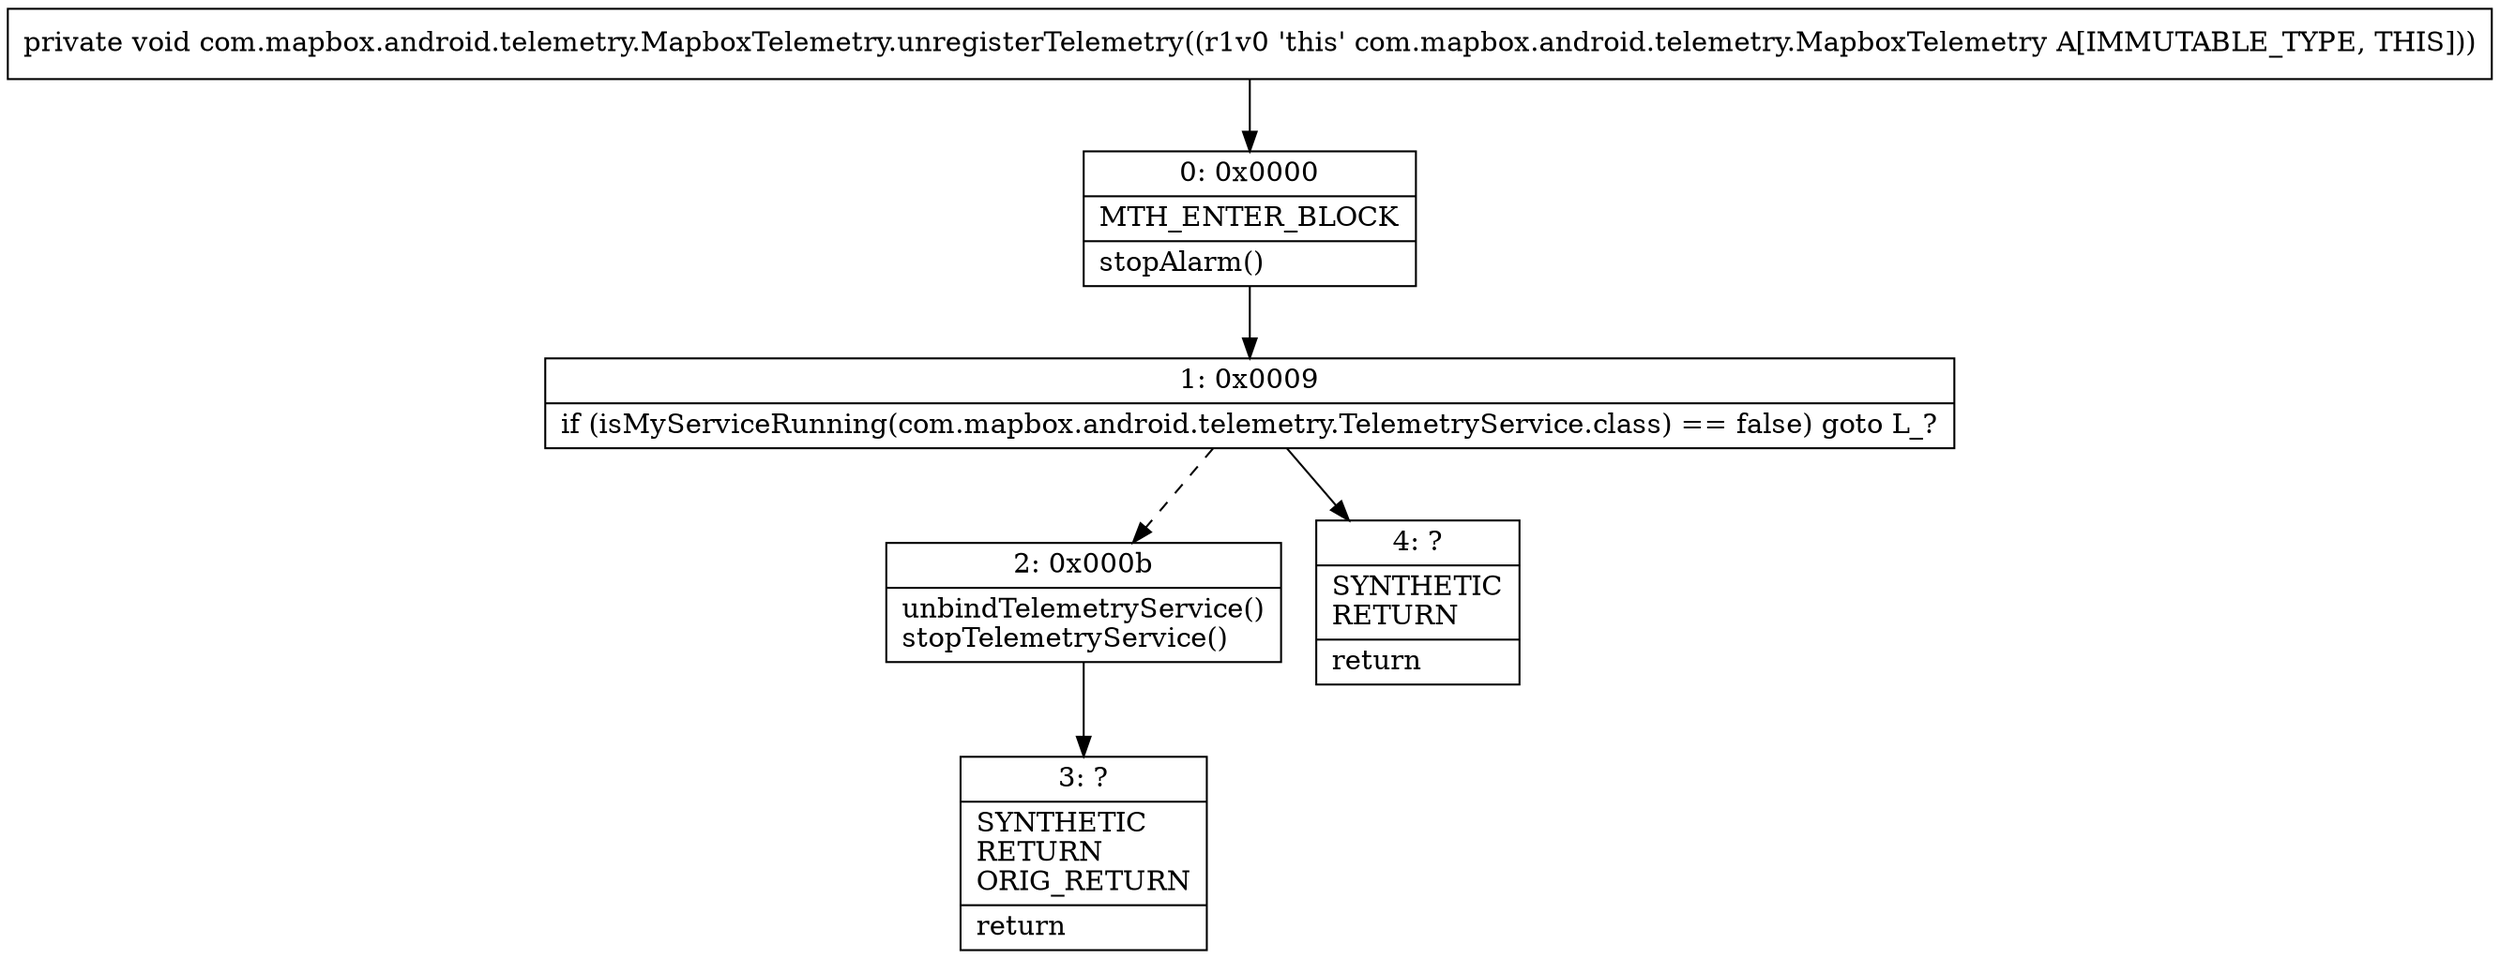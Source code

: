 digraph "CFG forcom.mapbox.android.telemetry.MapboxTelemetry.unregisterTelemetry()V" {
Node_0 [shape=record,label="{0\:\ 0x0000|MTH_ENTER_BLOCK\l|stopAlarm()\l}"];
Node_1 [shape=record,label="{1\:\ 0x0009|if (isMyServiceRunning(com.mapbox.android.telemetry.TelemetryService.class) == false) goto L_?\l}"];
Node_2 [shape=record,label="{2\:\ 0x000b|unbindTelemetryService()\lstopTelemetryService()\l}"];
Node_3 [shape=record,label="{3\:\ ?|SYNTHETIC\lRETURN\lORIG_RETURN\l|return\l}"];
Node_4 [shape=record,label="{4\:\ ?|SYNTHETIC\lRETURN\l|return\l}"];
MethodNode[shape=record,label="{private void com.mapbox.android.telemetry.MapboxTelemetry.unregisterTelemetry((r1v0 'this' com.mapbox.android.telemetry.MapboxTelemetry A[IMMUTABLE_TYPE, THIS])) }"];
MethodNode -> Node_0;
Node_0 -> Node_1;
Node_1 -> Node_2[style=dashed];
Node_1 -> Node_4;
Node_2 -> Node_3;
}

